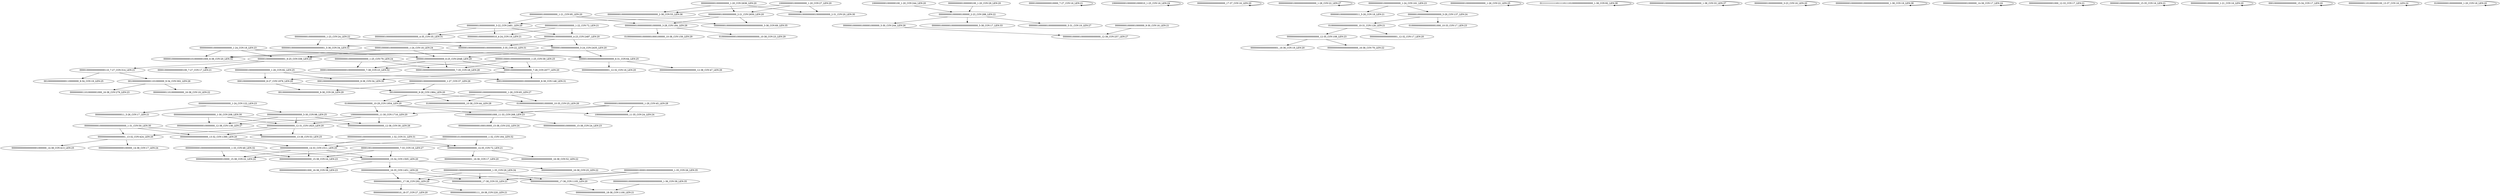 digraph G {
    "00100000000000000000_9-28_COV:1964_LEN:20" -> "0100000000000000000000000000_10-38_COV:44_LEN:28";
    "00100000000000000000_9-28_COV:1964_LEN:20" -> "01000000000000000000_10-29_COV:1954_LEN:20";
    "00100000000000000000_9-28_COV:1964_LEN:20" -> "01000000000000000001000000_10-35_COV:25_LEN:26";
    "000010000000000000110_7-27_COV:314_LEN:21" -> "0010000000000000110000000_9-34_COV:19_LEN:25";
    "000010000000000000110_7-27_COV:314_LEN:21" -> "00100000000000001101000000_9-34_COV:302_LEN:26";
    "10000000001000000100_1-20_COV:244_LEN:20" -> "0000000001000000100000_2-23_COV:288_LEN:22";
    "000010000000000010000_7-27_COV:16_LEN:21" -> "000010000000000010000_7-27_COV:16_LEN:21";
    "100000000010000001000010_1-25_COV:16_LEN:24" -> "100000000010000001000010_1-25_COV:16_LEN:24";
    "00000000010000000000000_1-24_COV:18_LEN:23" -> "0000010000000000000000000_6-31_COV:64_LEN:25";
    "00000000010000000000000_1-24_COV:18_LEN:23" -> "00000100000000000001_6-25_COV:336_LEN:20";
    "00000000010000000000000_1-24_COV:18_LEN:23" -> "00000100000000000000_6-25_COV:2048_LEN:20";
    "00000000010000000000000_1-24_COV:18_LEN:23" -> "00000100000000000001010000001000_6-38_COV:20_LEN:32";
    "000000001000001000000_9-30_COV:16_LEN:21" -> "000000100000100000000000000_12-38_COV:257_LEN:27";
    "00000000000000000000_17-37_COV:16_LEN:20" -> "00000000000000000000_17-37_COV:16_LEN:20";
    "000000000010000000000000000_1-28_COV:22_LEN:27" -> "000000000010000000000000000_1-28_COV:22_LEN:27";
    "0000000000100000000000000000000000_1-35_COV:29_LEN:34" -> "00000000000000000001_17-36_COV:292_LEN:20";
    "0000000000100000000000000000000000_1-35_COV:29_LEN:34" -> "000000000000000000000_17-38_COV:33_LEN:21";
    "0000000000100000000000000000000000_1-35_COV:29_LEN:34" -> "00000000000000000000_17-36_COV:1105_LEN:20";
    "00000000000000000000_16-35_COV:1451_LEN:20" -> "00000000000000000001_17-36_COV:292_LEN:20";
    "00000000000000000000_16-35_COV:1451_LEN:20" -> "000000000000000000000_17-38_COV:33_LEN:21";
    "00000000000000000000_16-35_COV:1451_LEN:20" -> "00000000000000000000_17-36_COV:1105_LEN:20";
    "00000000000000000000000_12-35_COV:108_LEN:23" -> "00000000000000000001_16-36_COV:19_LEN:20";
    "00000000000000000000000_12-35_COV:108_LEN:23" -> "0000000000000000000000_16-38_COV:79_LEN:22";
    "00000010000000000000_5-24_COV:2435_LEN:20" -> "0000010000000000000000000_6-31_COV:64_LEN:25";
    "00000010000000000000_5-24_COV:2435_LEN:20" -> "00000100000000000001_6-25_COV:336_LEN:20";
    "00000010000000000000_5-24_COV:2435_LEN:20" -> "00000100000000000000_6-25_COV:2048_LEN:20";
    "00000010000000000000_5-24_COV:2435_LEN:20" -> "00000100000000000001010000001000_6-38_COV:20_LEN:32";
    "00000000001000000000_1-20_COV:2636_LEN:20" -> "000000000100000000010000000000_2-31_COV:20_LEN:30";
    "00000000001000000000_1-20_COV:2636_LEN:20" -> "00000000010000000000_2-21_COV:2650_LEN:20";
    "00000000001000000000_1-20_COV:2636_LEN:20" -> "000000000100000000000000000000000000_2-38_COV:53_LEN:36";
    "000000000100000000000000000_1-28_COV:65_LEN:27" -> "0100000000000000000000000000_10-38_COV:44_LEN:28";
    "000000000100000000000000000_1-28_COV:65_LEN:27" -> "01000000000000000000_10-29_COV:1954_LEN:20";
    "000000000100000000000000000_1-28_COV:65_LEN:27" -> "01000000000000000001000000_10-35_COV:25_LEN:26";
    "000000000100000000000_1-22_COV:72_LEN:21" -> "000000010000000000010_4-24_COV:19_LEN:21";
    "000000000100000000000_1-22_COV:72_LEN:21" -> "0000000100000000000000000000000_4-35_COV:35_LEN:31";
    "000000000100000000000_1-22_COV:72_LEN:21" -> "00000001000000000000_4-23_COV:2487_LEN:20";
    "00000000001000000000000000000000_1-33_COV:49_LEN:32" -> "000000000000000000010000_15-38_COV:22_LEN:24";
    "00000000001000000000000000000000_1-33_COV:49_LEN:32" -> "00000000000000000000000_15-38_COV:24_LEN:23";
    "00000000001000000000000000000000_1-33_COV:49_LEN:32" -> "00000000000000000000_15-34_COV:1505_LEN:20";
    "0000010000000000000000000_6-31_COV:64_LEN:25" -> "00000000000000000000000000_12-38_COV:47_LEN:26";
    "0000010000000000000000000_6-31_COV:64_LEN:25" -> "00000000000000000001_12-32_COV:16_LEN:20";
    "00000000000000000001_13-32_COV:424_LEN:20" -> "0000000000000000001000000_14-38_COV:413_LEN:25";
    "00000000000000000001_13-32_COV:424_LEN:20" -> "000000000000000000100000_14-38_COV:17_LEN:24";
    "0000000000100000000000000_1-26_COV:22_LEN:25" -> "0000000000100000000000000_1-26_COV:22_LEN:25";
    "00000000000000000000000_1-24_COV:122_LEN:23" -> "000000000000000000011_5-26_COV:17_LEN:21";
    "00000000000000000000000_1-24_COV:122_LEN:23" -> "0000000000000000000000000_5-30_COV:98_LEN:25";
    "00000000100000000001000000_3-28_COV:184_LEN:26" -> "01000000000010000000000000000_10-38_COV:23_LEN:29";
    "00000000100000000001000000_3-28_COV:184_LEN:26" -> "01000000000010000001000100000_10-38_COV:159_LEN:29";
    "00000010000001000001000000_5-30_COV:244_LEN:26" -> "000000100000100000000000000_12-38_COV:257_LEN:27";
    "00000000000000000001_17-36_COV:292_LEN:20" -> "00000000000000000010_18-37_COV:27_LEN:20";
    "00000000000000000001_17-36_COV:292_LEN:20" -> "000000000000000000111_18-38_COV:220_LEN:21";
    "00000100000000000001_6-25_COV:336_LEN:20" -> "000010000000000000110_7-27_COV:314_LEN:21";
    "00000100000000000001_6-25_COV:336_LEN:20" -> "000010000000000000100_7-27_COV:17_LEN:21";
    "01111111111101111011101000000000000000_1-38_COV:92_LEN:38" -> "01111111111101111011101000000000000000_1-38_COV:92_LEN:38";
    "00000000100000000000_3-22_COV:2481_LEN:20" -> "000000010000000000010_4-24_COV:19_LEN:21";
    "00000000100000000000_3-22_COV:2481_LEN:20" -> "0000000100000000000000000000000_4-35_COV:35_LEN:31";
    "00000000100000000000_3-22_COV:2481_LEN:20" -> "00000001000000000000_4-23_COV:2487_LEN:20";
    "00000000000000000000_12-31_COV:1825_LEN:20" -> "00000000000000000001_13-32_COV:424_LEN:20";
    "00000000000000000000_12-31_COV:1825_LEN:20" -> "0000000000000000000000000_13-38_COV:53_LEN:25";
    "00000000000000000000_12-31_COV:1825_LEN:20" -> "00000000000000000000_13-32_COV:1390_LEN:20";
    "0000000000100000000000000000000000000_1-38_COV:33_LEN:37" -> "0000000000100000000000000000000000000_1-38_COV:33_LEN:37";
    "010000000000000000000_10-31_COV:128_LEN:21" -> "00000000000000000000000_12-35_COV:108_LEN:23";
    "010000000000000000000_10-31_COV:128_LEN:21" -> "00000000000000000001_12-32_COV:17_LEN:20";
    "00000000000000000000_14-33_COV:1511_LEN:20" -> "000000000000000000010000_15-38_COV:22_LEN:24";
    "00000000000000000000_14-33_COV:1511_LEN:20" -> "00000000000000000000000_15-38_COV:24_LEN:23";
    "00000000000000000000_14-33_COV:1511_LEN:20" -> "00000000000000000000_15-34_COV:1505_LEN:20";
    "0000000000000000000000000_5-30_COV:98_LEN:25" -> "000000000000000000010000000_12-38_COV:138_LEN:27";
    "0000000000000000000000000_5-30_COV:98_LEN:25" -> "00000000000000000000_12-31_COV:1825_LEN:20";
    "0000000000000000000000000_5-30_COV:98_LEN:25" -> "00000000000000000000000000_12-38_COV:30_LEN:26";
    "01000000000000000000_10-29_COV:1954_LEN:20" -> "100000000000000000000000_11-35_COV:24_LEN:24";
    "01000000000000000000_10-29_COV:1954_LEN:20" -> "10000000000000000000_11-30_COV:1716_LEN:20";
    "01000000000000000000_10-29_COV:1954_LEN:20" -> "10000000000000000001000_11-33_COV:268_LEN:23";
    "00000000010000000000_3-23_COV:16_LEN:20" -> "00000000010000000000_3-23_COV:16_LEN:20";
    "00000000001010000000000000000000_1-32_COV:164_LEN:32" -> "00000000000000000000_14-33_COV:1511_LEN:20";
    "00000000001010000000000000000000_1-32_COV:164_LEN:32" -> "000000000000000000000_14-35_COV:72_LEN:21";
    "00000000001000000000000_1-24_COV:161_LEN:23" -> "000000100000000000011_5-26_COV:18_LEN:21";
    "00000000001000000000000_1-24_COV:161_LEN:23" -> "000000100000000000000000_5-29_COV:137_LEN:24";
    "0000000001000000000000000000_1-29_COV:45_LEN:28" -> "100000000000000000000000_11-35_COV:24_LEN:24";
    "0000000001000000000000000000_1-29_COV:45_LEN:28" -> "10000000000000000000_11-30_COV:1716_LEN:20";
    "0000000001000000000000000000_1-29_COV:45_LEN:28" -> "10000000000000000001000_11-33_COV:268_LEN:23";
    "00000000001000010000000000000000000_1-35_COV:26_LEN:35" -> "00000000000000000001_17-36_COV:292_LEN:20";
    "00000000001000010000000000000000000_1-35_COV:26_LEN:35" -> "000000000000000000000_17-38_COV:33_LEN:21";
    "00000000001000010000000000000000000_1-35_COV:26_LEN:35" -> "00000000000000000000_17-36_COV:1105_LEN:20";
    "00000000001000000001000000000000000000_1-38_COV:19_LEN:38" -> "00000000001000000001000000000000000000_1-38_COV:19_LEN:38";
    "000000000000000001000000_14-38_COV:17_LEN:24" -> "000000000000000001000000_14-38_COV:17_LEN:24";
    "00000000010000000000000000_1-27_COV:37_LEN:26" -> "00100000000000000000_9-28_COV:1964_LEN:20";
    "00000000010000000000000000_1-27_COV:37_LEN:26" -> "00100000000000000000000000000_9-38_COV:26_LEN:29";
    "00000000001000000000000000000000000_1-36_COV:39_LEN:35" -> "000000000000000000000_18-38_COV:1100_LEN:21";
    "00000000010000000000_1-21_COV:95_LEN:20" -> "00000000100000000001000000_3-28_COV:184_LEN:26";
    "00000000010000000000_1-21_COV:95_LEN:20" -> "00000000100000000000_3-22_COV:2481_LEN:20";
    "00000000010000000000_1-21_COV:95_LEN:20" -> "00000000100000000000000000000000000_3-38_COV:69_LEN:35";
    "0000000001000000000000000_1-26_COV:82_LEN:25" -> "000100000000000000000000000000_8-38_COV:34_LEN:30";
    "0000000001000000000000000_1-26_COV:82_LEN:25" -> "00010000000000000000_8-27_COV:1976_LEN:20";
    "0000000001000000000000000_1-26_COV:82_LEN:25" -> "0001000000000000000100000000000_8-38_COV:148_LEN:31";
    "10000000000000000000_11-30_COV:1716_LEN:20" -> "000000000000000000010000000_12-38_COV:138_LEN:27";
    "10000000000000000000_11-30_COV:1716_LEN:20" -> "00000000000000000000_12-31_COV:1825_LEN:20";
    "10000000000000000000_11-30_COV:1716_LEN:20" -> "00000000000000000000000000_12-38_COV:30_LEN:26";
    "000000000010000000000000000000_1-31_COV:50_LEN:30" -> "00000000000000000001_13-32_COV:424_LEN:20";
    "000000000010000000000000000000_1-31_COV:50_LEN:30" -> "0000000000000000000000000_13-38_COV:53_LEN:25";
    "000000000010000000000000000000_1-31_COV:50_LEN:30" -> "00000000000000000000_13-32_COV:1390_LEN:20";
    "10000000001000000000_1-20_COV:27_LEN:20" -> "000000000100000000010000000000_2-31_COV:20_LEN:30";
    "10000000001000000000_1-20_COV:27_LEN:20" -> "00000000010000000000_2-21_COV:2650_LEN:20";
    "10000000001000000000_1-20_COV:27_LEN:20" -> "000000000100000000000000000000000000_2-38_COV:53_LEN:36";
    "000000000000000001000_12-33_COV:17_LEN:21" -> "000000000000000001000_12-33_COV:17_LEN:21";
    "000000100000000000000_15-35_COV:16_LEN:21" -> "000000100000000000000_15-35_COV:16_LEN:21";
    "00000000000100000000_1-21_COV:16_LEN:20" -> "00000000000100000000_1-21_COV:16_LEN:20";
    "00010000000000000000_8-27_COV:1976_LEN:20" -> "00100000000000000000_9-28_COV:1964_LEN:20";
    "00010000000000000000_8-27_COV:1976_LEN:20" -> "00100000000000000000000000000_9-38_COV:26_LEN:29";
    "00010000000000000000_15-34_COV:17_LEN:20" -> "00010000000000000000_15-34_COV:17_LEN:20";
    "000000100000000000000000_5-29_COV:137_LEN:24" -> "010000000000000000000_10-31_COV:128_LEN:21";
    "000000100000000000000000_5-29_COV:137_LEN:24" -> "01000000000000000001000_10-33_COV:17_LEN:23";
    "0000000001000000100000_2-23_COV:288_LEN:22" -> "00000010000001000001000000_5-30_COV:244_LEN:26";
    "0000000001000000100000_2-23_COV:288_LEN:22" -> "000000100000010000000000000000000_5-38_COV:17_LEN:33";
    "0000000001000000100000_2-23_COV:288_LEN:22" -> "000000100000010000000000000_5-31_COV:19_LEN:27";
    "00000000000000000000_17-36_COV:1105_LEN:20" -> "000000000000000000000_18-38_COV:1100_LEN:21";
    "00000100000000000000_6-25_COV:2048_LEN:20" -> "0000100000000000000000000000_7-35_COV:28_LEN:28";
    "00000100000000000000_6-25_COV:2048_LEN:20" -> "00001000000000000001000000000000_7-38_COV:23_LEN:32";
    "00000100000000000000_6-25_COV:2048_LEN:20" -> "00001000000000000000_7-26_COV:2077_LEN:20";
    "000000000001101000000100_13-37_COV:16_LEN:24" -> "000000000001101000000100_13-37_COV:16_LEN:24";
    "0000010000100000000000000_1-25_COV:39_LEN:25" -> "0000100000000000000000000000_7-35_COV:28_LEN:28";
    "0000010000100000000000000_1-25_COV:39_LEN:25" -> "00001000000000000001000000000000_7-38_COV:23_LEN:32";
    "0000010000100000000000000_1-25_COV:39_LEN:25" -> "00001000000000000000_7-26_COV:2077_LEN:20";
    "000000000100000000000000_1-25_COV:79_LEN:24" -> "0000100000000000000000000000_7-35_COV:28_LEN:28";
    "000000000100000000000000_1-25_COV:79_LEN:24" -> "00001000000000000001000000000000_7-38_COV:23_LEN:32";
    "000000000100000000000000_1-25_COV:79_LEN:24" -> "00001000000000000000_7-26_COV:2077_LEN:20";
    "00000000000000000000_15-34_COV:1505_LEN:20" -> "00000000000000000000_16-35_COV:1451_LEN:20";
    "00000000000000000000_15-34_COV:1505_LEN:20" -> "0000000000000000000000_16-38_COV:25_LEN:22";
    "00000000000000000000_15-34_COV:1505_LEN:20" -> "00000000000000000001000_16-38_COV:38_LEN:23";
    "10000000000000000001000_11-33_COV:268_LEN:23" -> "000000000000000100010000_15-38_COV:232_LEN:24";
    "10000000000000000001000_11-33_COV:268_LEN:23" -> "00000000000000010000000_15-38_COV:24_LEN:23";
    "00000000010000000000_2-21_COV:2650_LEN:20" -> "00000000100000000001000000_3-28_COV:184_LEN:26";
    "00000000010000000000_2-21_COV:2650_LEN:20" -> "00000000100000000000_3-22_COV:2481_LEN:20";
    "00000000010000000000_2-21_COV:2650_LEN:20" -> "00000000100000000000000000000000000_3-38_COV:69_LEN:35";
    "00000000001000000100_1-20_COV:29_LEN:20" -> "0000000001000000100000_2-23_COV:288_LEN:22";
    "000010010000000000000000000_7-33_COV:16_LEN:27" -> "000000000000000000010000_15-38_COV:22_LEN:24";
    "000010010000000000000000000_7-33_COV:16_LEN:27" -> "00000000000000000000000_15-38_COV:24_LEN:23";
    "000010010000000000000000000_7-33_COV:16_LEN:27" -> "00000000000000000000_15-34_COV:1505_LEN:20";
    "00001000000000000000_7-26_COV:2077_LEN:20" -> "000100000000000000000000000000_8-38_COV:34_LEN:30";
    "00001000000000000000_7-26_COV:2077_LEN:20" -> "00010000000000000000_8-27_COV:1976_LEN:20";
    "00001000000000000000_7-26_COV:2077_LEN:20" -> "0001000000000000000100000000000_8-38_COV:148_LEN:31";
    "00000000000000000000_13-32_COV:1390_LEN:20" -> "00000000000000000000_14-33_COV:1511_LEN:20";
    "00000000000000000000_13-32_COV:1390_LEN:20" -> "000000000000000000000_14-35_COV:72_LEN:21";
    "0000000000100000000000000000000_1-32_COV:31_LEN:31" -> "00000000000000000000_14-33_COV:1511_LEN:20";
    "0000000000100000000000000000000_1-32_COV:31_LEN:31" -> "000000000000000000000_14-35_COV:72_LEN:21";
    "000000000000000000000_14-35_COV:72_LEN:21" -> "0000000000000000000000_16-38_COV:52_LEN:22";
    "000000000000000000000_14-35_COV:72_LEN:21" -> "00000000000000000001_16-36_COV:17_LEN:20";
    "000000000000000000000000000000_1-30_COV:208_LEN:30" -> "000000000000000000010000000_12-38_COV:138_LEN:27";
    "000000000000000000000000000000_1-30_COV:208_LEN:30" -> "00000000000000000000_12-31_COV:1825_LEN:20";
    "000000000000000000000000000000_1-30_COV:208_LEN:30" -> "00000000000000000000000000_12-38_COV:30_LEN:26";
    "01000000001000000000_1-20_COV:18_LEN:20" -> "01000000001000000000_1-20_COV:18_LEN:20";
    "00100000000000001101000000_9-34_COV:302_LEN:26" -> "0000000001101000000000_16-38_COV:19_LEN:22";
    "00100000000000001101000000_9-34_COV:302_LEN:26" -> "00000000011010000001000_16-38_COV:279_LEN:23";
    "000010000010000000000000_1-24_COV:18_LEN:24" -> "0000010000000000000000000_6-31_COV:64_LEN:25";
    "000010000010000000000000_1-24_COV:18_LEN:24" -> "00000100000000000001_6-25_COV:336_LEN:20";
    "000010000010000000000000_1-24_COV:18_LEN:24" -> "00000100000000000000_6-25_COV:2048_LEN:20";
    "000010000010000000000000_1-24_COV:18_LEN:24" -> "00000100000000000001010000001000_6-38_COV:20_LEN:32";
    "0000000001000000000000_1-23_COV:24_LEN:22" -> "00000010000000000000_5-24_COV:2435_LEN:20";
    "0000000001000000000000_1-23_COV:24_LEN:22" -> "0000001000000000000000000000001_5-36_COV:34_LEN:31";
    "0000000001000000000000_1-23_COV:24_LEN:22" -> "0000001000000000000100000000000_5-35_COV:22_LEN:31";
    "00000001000000000000_4-23_COV:2487_LEN:20" -> "00000010000000000000_5-24_COV:2435_LEN:20";
    "00000001000000000000_4-23_COV:2487_LEN:20" -> "0000001000000000000000000000001_5-36_COV:34_LEN:31";
    "00000001000000000000_4-23_COV:2487_LEN:20" -> "0000001000000000000100000000000_5-35_COV:22_LEN:31";
}
